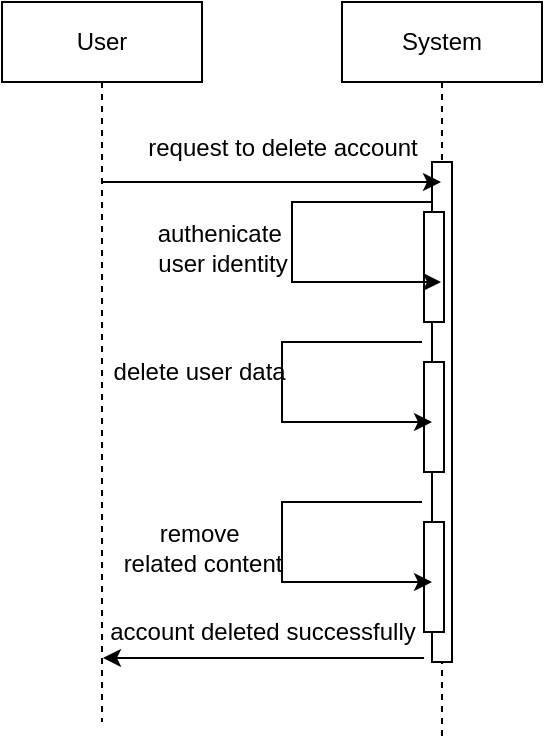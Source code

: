 <mxfile version="26.2.15">
  <diagram name="Page-1" id="2YBvvXClWsGukQMizWep">
    <mxGraphModel dx="273" dy="618" grid="1" gridSize="10" guides="1" tooltips="1" connect="1" arrows="1" fold="1" page="1" pageScale="1" pageWidth="850" pageHeight="1100" math="0" shadow="0">
      <root>
        <mxCell id="0" />
        <mxCell id="1" parent="0" />
        <mxCell id="aM9ryv3xv72pqoxQDRHE-1" value="System" style="shape=umlLifeline;perimeter=lifelinePerimeter;whiteSpace=wrap;html=1;container=0;dropTarget=0;collapsible=0;recursiveResize=0;outlineConnect=0;portConstraint=eastwest;newEdgeStyle={&quot;edgeStyle&quot;:&quot;elbowEdgeStyle&quot;,&quot;elbow&quot;:&quot;vertical&quot;,&quot;curved&quot;:0,&quot;rounded&quot;:0};" parent="1" vertex="1">
          <mxGeometry x="220" y="40" width="100" height="370" as="geometry" />
        </mxCell>
        <mxCell id="aM9ryv3xv72pqoxQDRHE-2" value="" style="html=1;points=[];perimeter=orthogonalPerimeter;outlineConnect=0;targetShapes=umlLifeline;portConstraint=eastwest;newEdgeStyle={&quot;edgeStyle&quot;:&quot;elbowEdgeStyle&quot;,&quot;elbow&quot;:&quot;vertical&quot;,&quot;curved&quot;:0,&quot;rounded&quot;:0};" parent="aM9ryv3xv72pqoxQDRHE-1" vertex="1">
          <mxGeometry x="45" y="80" width="10" height="250" as="geometry" />
        </mxCell>
        <mxCell id="aM9ryv3xv72pqoxQDRHE-4" value="" style="html=1;points=[];perimeter=orthogonalPerimeter;outlineConnect=0;targetShapes=umlLifeline;portConstraint=eastwest;newEdgeStyle={&quot;edgeStyle&quot;:&quot;elbowEdgeStyle&quot;,&quot;elbow&quot;:&quot;vertical&quot;,&quot;curved&quot;:0,&quot;rounded&quot;:0};" parent="aM9ryv3xv72pqoxQDRHE-1" vertex="1">
          <mxGeometry x="41" y="105" width="10" height="55" as="geometry" />
        </mxCell>
        <mxCell id="3h65AU9ft-8KloDEA7r0-1" value="" style="html=1;points=[];perimeter=orthogonalPerimeter;outlineConnect=0;targetShapes=umlLifeline;portConstraint=eastwest;newEdgeStyle={&quot;edgeStyle&quot;:&quot;elbowEdgeStyle&quot;,&quot;elbow&quot;:&quot;vertical&quot;,&quot;curved&quot;:0,&quot;rounded&quot;:0};" vertex="1" parent="aM9ryv3xv72pqoxQDRHE-1">
          <mxGeometry x="41" y="180" width="10" height="55" as="geometry" />
        </mxCell>
        <mxCell id="3h65AU9ft-8KloDEA7r0-2" value="" style="html=1;points=[];perimeter=orthogonalPerimeter;outlineConnect=0;targetShapes=umlLifeline;portConstraint=eastwest;newEdgeStyle={&quot;edgeStyle&quot;:&quot;elbowEdgeStyle&quot;,&quot;elbow&quot;:&quot;vertical&quot;,&quot;curved&quot;:0,&quot;rounded&quot;:0};" vertex="1" parent="aM9ryv3xv72pqoxQDRHE-1">
          <mxGeometry x="41" y="260" width="10" height="55" as="geometry" />
        </mxCell>
        <mxCell id="aM9ryv3xv72pqoxQDRHE-5" value="User" style="shape=umlLifeline;perimeter=lifelinePerimeter;whiteSpace=wrap;html=1;container=0;dropTarget=0;collapsible=0;recursiveResize=0;outlineConnect=0;portConstraint=eastwest;newEdgeStyle={&quot;edgeStyle&quot;:&quot;elbowEdgeStyle&quot;,&quot;elbow&quot;:&quot;vertical&quot;,&quot;curved&quot;:0,&quot;rounded&quot;:0};" parent="1" vertex="1">
          <mxGeometry x="50" y="40" width="100" height="360" as="geometry" />
        </mxCell>
        <mxCell id="3h65AU9ft-8KloDEA7r0-3" value="" style="endArrow=classic;html=1;rounded=0;" edge="1" parent="1" target="aM9ryv3xv72pqoxQDRHE-1">
          <mxGeometry width="50" height="50" relative="1" as="geometry">
            <mxPoint x="100" y="130" as="sourcePoint" />
            <mxPoint x="150" y="80" as="targetPoint" />
          </mxGeometry>
        </mxCell>
        <mxCell id="3h65AU9ft-8KloDEA7r0-4" value="request to delete account" style="text;html=1;align=center;verticalAlign=middle;resizable=0;points=[];autosize=1;strokeColor=none;fillColor=none;" vertex="1" parent="1">
          <mxGeometry x="115" y="98" width="150" height="30" as="geometry" />
        </mxCell>
        <mxCell id="3h65AU9ft-8KloDEA7r0-5" value="" style="endArrow=classic;html=1;rounded=0;edgeStyle=orthogonalEdgeStyle;" edge="1" parent="1" target="aM9ryv3xv72pqoxQDRHE-1">
          <mxGeometry width="50" height="50" relative="1" as="geometry">
            <mxPoint x="265" y="140" as="sourcePoint" />
            <mxPoint x="245" y="180" as="targetPoint" />
            <Array as="points">
              <mxPoint x="195" y="140" />
              <mxPoint x="195" y="180" />
            </Array>
          </mxGeometry>
        </mxCell>
        <mxCell id="3h65AU9ft-8KloDEA7r0-6" value="" style="endArrow=classic;html=1;rounded=0;edgeStyle=orthogonalEdgeStyle;" edge="1" parent="1">
          <mxGeometry width="50" height="50" relative="1" as="geometry">
            <mxPoint x="260" y="290" as="sourcePoint" />
            <mxPoint x="265" y="330" as="targetPoint" />
            <Array as="points">
              <mxPoint x="190" y="290" />
              <mxPoint x="190" y="330" />
            </Array>
          </mxGeometry>
        </mxCell>
        <mxCell id="3h65AU9ft-8KloDEA7r0-7" value="" style="endArrow=classic;html=1;rounded=0;edgeStyle=orthogonalEdgeStyle;" edge="1" parent="1">
          <mxGeometry width="50" height="50" relative="1" as="geometry">
            <mxPoint x="260" y="210" as="sourcePoint" />
            <mxPoint x="265" y="250" as="targetPoint" />
            <Array as="points">
              <mxPoint x="190" y="210" />
              <mxPoint x="190" y="250" />
            </Array>
          </mxGeometry>
        </mxCell>
        <mxCell id="3h65AU9ft-8KloDEA7r0-8" value="authenicate&amp;nbsp;&lt;div&gt;user identity&lt;/div&gt;" style="text;html=1;align=center;verticalAlign=middle;resizable=0;points=[];autosize=1;strokeColor=none;fillColor=none;" vertex="1" parent="1">
          <mxGeometry x="115" y="143" width="90" height="40" as="geometry" />
        </mxCell>
        <mxCell id="3h65AU9ft-8KloDEA7r0-9" value="delete user data&amp;nbsp;" style="text;html=1;align=center;verticalAlign=middle;resizable=0;points=[];autosize=1;strokeColor=none;fillColor=none;" vertex="1" parent="1">
          <mxGeometry x="95" y="210" width="110" height="30" as="geometry" />
        </mxCell>
        <mxCell id="3h65AU9ft-8KloDEA7r0-10" value="remove&amp;nbsp;&lt;div&gt;related content&lt;/div&gt;" style="text;html=1;align=center;verticalAlign=middle;resizable=0;points=[];autosize=1;strokeColor=none;fillColor=none;" vertex="1" parent="1">
          <mxGeometry x="100" y="293" width="100" height="40" as="geometry" />
        </mxCell>
        <mxCell id="3h65AU9ft-8KloDEA7r0-11" value="" style="endArrow=classic;html=1;rounded=0;" edge="1" parent="1">
          <mxGeometry width="50" height="50" relative="1" as="geometry">
            <mxPoint x="261" y="368" as="sourcePoint" />
            <mxPoint x="100.5" y="368" as="targetPoint" />
          </mxGeometry>
        </mxCell>
        <mxCell id="3h65AU9ft-8KloDEA7r0-12" value="account deleted successfully" style="text;html=1;align=center;verticalAlign=middle;resizable=0;points=[];autosize=1;strokeColor=none;fillColor=none;" vertex="1" parent="1">
          <mxGeometry x="95" y="340" width="170" height="30" as="geometry" />
        </mxCell>
      </root>
    </mxGraphModel>
  </diagram>
</mxfile>
